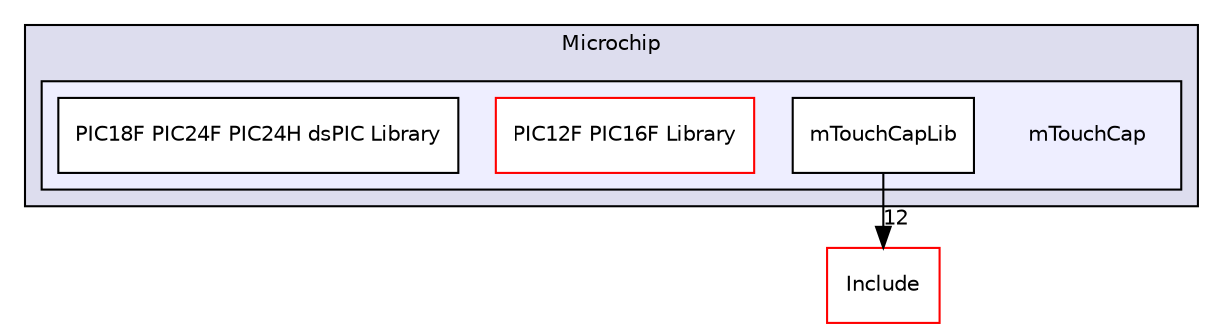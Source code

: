 digraph "C:/Users/mainuser/Desktop/School/SeniorProject/EthKitTCP/Microchip/mTouchCap" {
  compound=true
  node [ fontsize="10", fontname="Helvetica"];
  edge [ labelfontsize="10", labelfontname="Helvetica"];
  subgraph clusterdir_75a0e0ee32de9d5f6d78f757d89d8692 {
    graph [ bgcolor="#ddddee", pencolor="black", label="Microchip" fontname="Helvetica", fontsize="10", URL="dir_75a0e0ee32de9d5f6d78f757d89d8692.html"]
  subgraph clusterdir_3a047e27b5f4bcb1817acd41632ae1cc {
    graph [ bgcolor="#eeeeff", pencolor="black", label="" URL="dir_3a047e27b5f4bcb1817acd41632ae1cc.html"];
    dir_3a047e27b5f4bcb1817acd41632ae1cc [shape=plaintext label="mTouchCap"];
    dir_20e0782bd1c540f1811bb09b53e84fc1 [shape=box label="mTouchCapLib" color="black" fillcolor="white" style="filled" URL="dir_20e0782bd1c540f1811bb09b53e84fc1.html"];
    dir_1e142f69c0d1c62a2fe3d3319112ca90 [shape=box label="PIC12F PIC16F Library" color="red" fillcolor="white" style="filled" URL="dir_1e142f69c0d1c62a2fe3d3319112ca90.html"];
    dir_768c8b89b68127b93731d2a3ad4a7f5f [shape=box label="PIC18F PIC24F PIC24H dsPIC Library" color="black" fillcolor="white" style="filled" URL="dir_768c8b89b68127b93731d2a3ad4a7f5f.html"];
  }
  }
  dir_7ce300d8a919a620616ec6bc64c02d37 [shape=box label="Include" fillcolor="white" style="filled" color="red" URL="dir_7ce300d8a919a620616ec6bc64c02d37.html"];
  dir_20e0782bd1c540f1811bb09b53e84fc1->dir_7ce300d8a919a620616ec6bc64c02d37 [headlabel="12", labeldistance=1.5 headhref="dir_000043_000022.html"];
}

